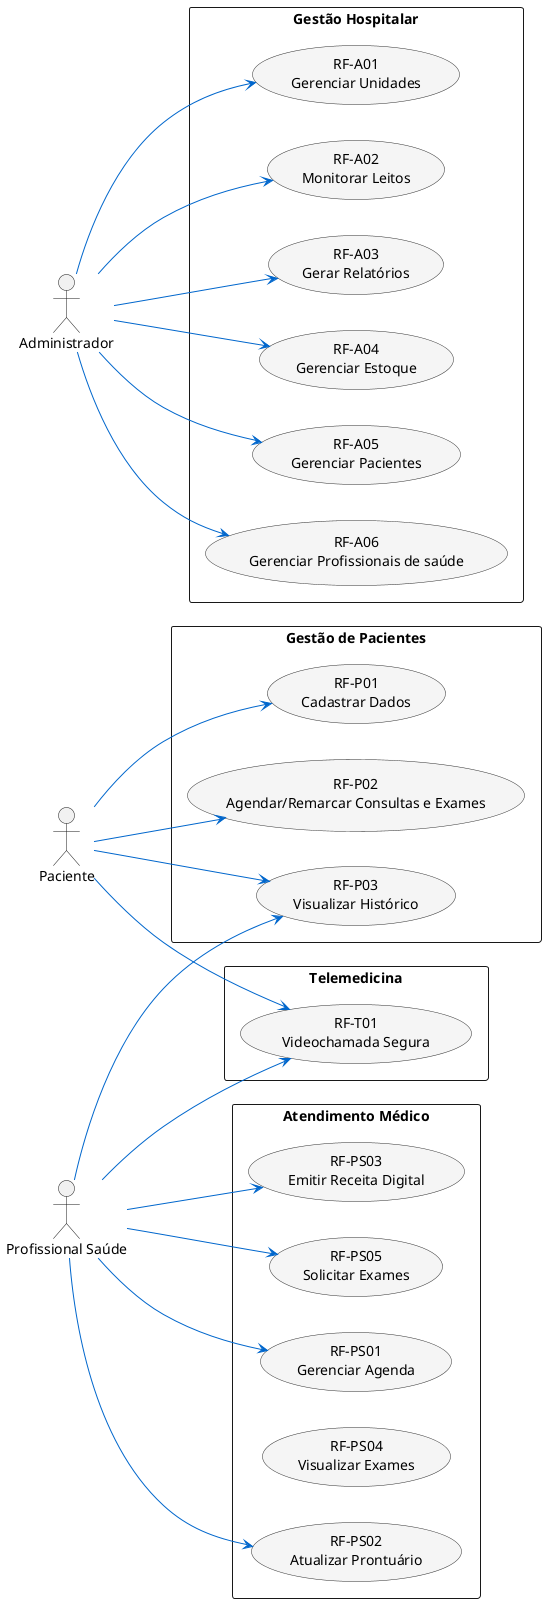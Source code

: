 @startuml
left to right direction
skinparam backgroundColor #FFFFFF
skinparam usecase {
  BackgroundColor #F5F5F5
  BorderColor #333333
  ArrowColor #0066CC
}

' ### Atores Principais ###
actor Paciente as "Paciente"
actor "Profissional Saúde" as Medico 
actor Administrador as "Administrador"

' ### Módulo de Pacientes ###
rectangle "Gestão de Pacientes" {
  (RF-P01\nCadastrar Dados) as UC1
  (RF-P02\nAgendar/Remarcar Consultas e Exames) as UC2
  (RF-P03\nVisualizar Histórico) as UC3
}

' ### Módulo Profissional ###
rectangle "Atendimento Médico" {
  (RF-PS01\nGerenciar Agenda) as UC5
  (RF-PS02\nAtualizar Prontuário) as UC6
  (RF-PS03\nEmitir Receita Digital) as UC7
  (RF-PS04\nVisualizar Exames) as UC8
  (RF-PS05\nSolicitar Exames) as UC9
}

' ### Módulo Administrativo ###
rectangle "Gestão Hospitalar" {
  (RF-A01\nGerenciar Unidades) as UC10
  (RF-A02\nMonitorar Leitos) as UC11
  (RF-A03\nGerar Relatórios) as UC12
  (RF-A04\nGerenciar Estoque) as UC13
  (RF-A05\nGerenciar Pacientes) as UC15
  (RF-A06\nGerenciar Profissionais de saúde) as UC16
}

' ### Módulo Telemedicina ###
rectangle "Telemedicina" {
  (RF-T01\nVideochamada Segura) as UC14
}

' ### Relacionamentos ###
' Paciente
Paciente --> UC1
Paciente --> UC2
Paciente --> UC3
Paciente --> UC14

' Profissional
Medico --> UC3
Medico --> UC9
Medico --> UC5
Medico --> UC6
Medico --> UC7
Medico --> UC14

' Administrador
Administrador --> UC10
Administrador --> UC11
Administrador --> UC12
Administrador --> UC13
Administrador --> UC15
Administrador --> UC16


@enduml